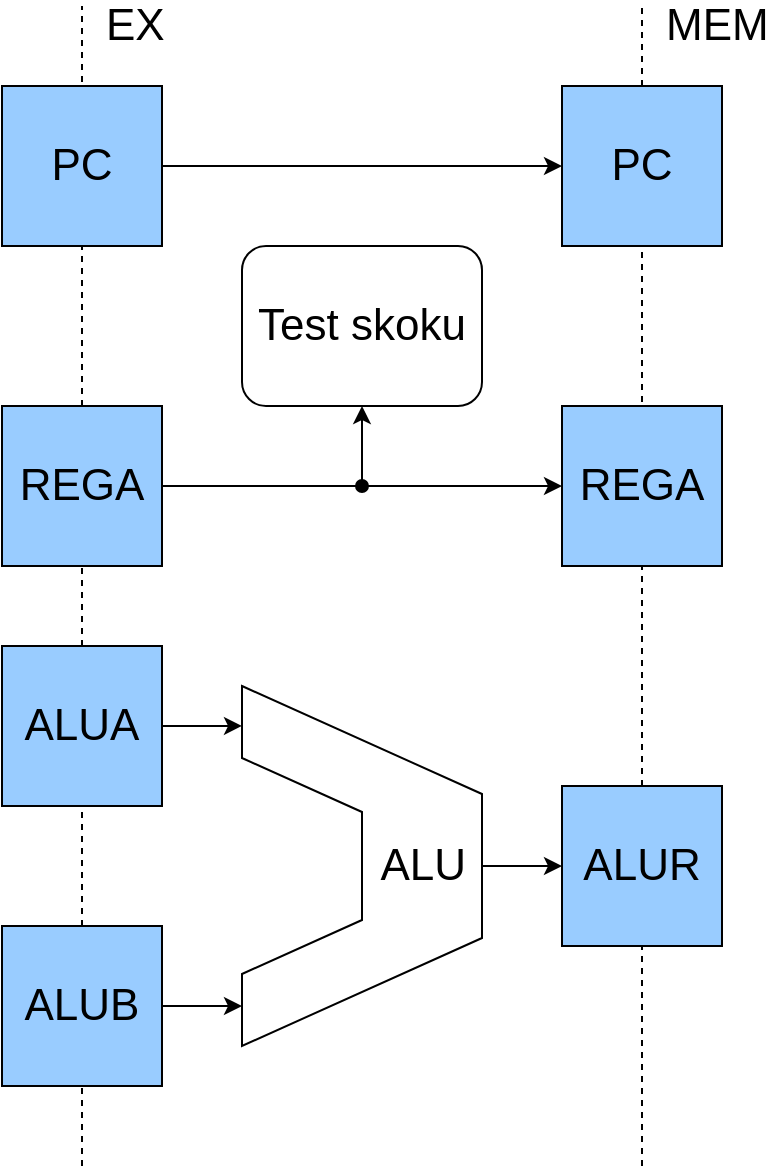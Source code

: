 <mxfile version="13.4.5" type="device"><diagram id="CM7K5z85tMNsdcJ2ki0g" name="Page-1"><mxGraphModel dx="1221" dy="715" grid="1" gridSize="10" guides="1" tooltips="1" connect="1" arrows="1" fold="1" page="1" pageScale="1" pageWidth="2000" pageHeight="900" math="0" shadow="0"><root><mxCell id="0"/><mxCell id="1" parent="0"/><mxCell id="J6j6FxaQqfLlNn1BO--i-15" value="" style="endArrow=none;dashed=1;html=1;" parent="1" source="J6j6FxaQqfLlNn1BO--i-19" edge="1"><mxGeometry width="50" height="50" relative="1" as="geometry"><mxPoint x="1040" y="760" as="sourcePoint"/><mxPoint x="1040" y="160" as="targetPoint"/></mxGeometry></mxCell><mxCell id="J6j6FxaQqfLlNn1BO--i-51" style="edgeStyle=orthogonalEdgeStyle;rounded=0;orthogonalLoop=1;jettySize=auto;html=1;entryX=0;entryY=0.5;entryDx=0;entryDy=0;startArrow=none;startFill=0;" parent="1" source="J6j6FxaQqfLlNn1BO--i-16" target="J6j6FxaQqfLlNn1BO--i-49" edge="1"><mxGeometry relative="1" as="geometry"/></mxCell><mxCell id="J6j6FxaQqfLlNn1BO--i-16" value="&lt;span style=&quot;font-size: 22px&quot;&gt;PC&lt;/span&gt;" style="whiteSpace=wrap;html=1;aspect=fixed;fillColor=#99CCFF;" parent="1" vertex="1"><mxGeometry x="1000" y="200" width="80" height="80" as="geometry"/></mxCell><mxCell id="J6j6FxaQqfLlNn1BO--i-59" style="edgeStyle=orthogonalEdgeStyle;rounded=0;orthogonalLoop=1;jettySize=auto;html=1;entryX=0;entryY=0.5;entryDx=0;entryDy=0;startArrow=none;startFill=0;" parent="1" source="J6j6FxaQqfLlNn1BO--i-18" target="J6j6FxaQqfLlNn1BO--i-58" edge="1"><mxGeometry relative="1" as="geometry"/></mxCell><mxCell id="J6j6FxaQqfLlNn1BO--i-18" value="&lt;span style=&quot;font-size: 22px&quot;&gt;REGA&lt;/span&gt;" style="whiteSpace=wrap;html=1;aspect=fixed;fillColor=#99CCFF;" parent="1" vertex="1"><mxGeometry x="1000" y="360" width="80" height="80" as="geometry"/></mxCell><mxCell id="J6j6FxaQqfLlNn1BO--i-57" style="edgeStyle=orthogonalEdgeStyle;rounded=0;orthogonalLoop=1;jettySize=auto;html=1;entryX=0;entryY=0.111;entryDx=0;entryDy=0;entryPerimeter=0;startArrow=none;startFill=0;" parent="1" source="J6j6FxaQqfLlNn1BO--i-19" target="J6j6FxaQqfLlNn1BO--i-52" edge="1"><mxGeometry relative="1" as="geometry"/></mxCell><mxCell id="J6j6FxaQqfLlNn1BO--i-19" value="&lt;span style=&quot;font-size: 22px&quot;&gt;ALUA&lt;/span&gt;" style="whiteSpace=wrap;html=1;aspect=fixed;fillColor=#99CCFF;" parent="1" vertex="1"><mxGeometry x="1000" y="480" width="80" height="80" as="geometry"/></mxCell><mxCell id="J6j6FxaQqfLlNn1BO--i-28" value="" style="endArrow=none;dashed=1;html=1;" parent="1" target="J6j6FxaQqfLlNn1BO--i-19" edge="1"><mxGeometry width="50" height="50" relative="1" as="geometry"><mxPoint x="1040" y="740" as="sourcePoint"/><mxPoint x="1040" y="160" as="targetPoint"/></mxGeometry></mxCell><mxCell id="J6j6FxaQqfLlNn1BO--i-56" style="edgeStyle=orthogonalEdgeStyle;rounded=0;orthogonalLoop=1;jettySize=auto;html=1;entryX=0;entryY=0.889;entryDx=0;entryDy=0;entryPerimeter=0;startArrow=none;startFill=0;" parent="1" source="J6j6FxaQqfLlNn1BO--i-20" target="J6j6FxaQqfLlNn1BO--i-52" edge="1"><mxGeometry relative="1" as="geometry"/></mxCell><mxCell id="J6j6FxaQqfLlNn1BO--i-20" value="&lt;span style=&quot;font-size: 22px&quot;&gt;ALUB&lt;/span&gt;" style="whiteSpace=wrap;html=1;aspect=fixed;fillColor=#99CCFF;" parent="1" vertex="1"><mxGeometry x="1000" y="620" width="80" height="80" as="geometry"/></mxCell><mxCell id="J6j6FxaQqfLlNn1BO--i-43" value="&lt;span style=&quot;font-size: 22px&quot;&gt;EX&lt;/span&gt;" style="text;html=1;strokeColor=none;fillColor=none;align=left;verticalAlign=middle;whiteSpace=wrap;rounded=0;" parent="1" vertex="1"><mxGeometry x="1050" y="160" width="300" height="20" as="geometry"/></mxCell><mxCell id="J6j6FxaQqfLlNn1BO--i-48" value="" style="endArrow=none;dashed=1;html=1;" parent="1" source="J6j6FxaQqfLlNn1BO--i-49" edge="1"><mxGeometry width="50" height="50" relative="1" as="geometry"><mxPoint x="1320" y="760" as="sourcePoint"/><mxPoint x="1320" y="160" as="targetPoint"/></mxGeometry></mxCell><mxCell id="J6j6FxaQqfLlNn1BO--i-49" value="&lt;span style=&quot;font-size: 22px&quot;&gt;PC&lt;/span&gt;" style="whiteSpace=wrap;html=1;aspect=fixed;fillColor=#99CCFF;" parent="1" vertex="1"><mxGeometry x="1280" y="200" width="80" height="80" as="geometry"/></mxCell><mxCell id="J6j6FxaQqfLlNn1BO--i-50" value="" style="endArrow=none;dashed=1;html=1;" parent="1" source="J6j6FxaQqfLlNn1BO--i-53" target="J6j6FxaQqfLlNn1BO--i-49" edge="1"><mxGeometry width="50" height="50" relative="1" as="geometry"><mxPoint x="1320" y="760" as="sourcePoint"/><mxPoint x="1320" y="120" as="targetPoint"/></mxGeometry></mxCell><mxCell id="J6j6FxaQqfLlNn1BO--i-55" style="edgeStyle=orthogonalEdgeStyle;rounded=0;orthogonalLoop=1;jettySize=auto;html=1;exitX=1;exitY=0.5;exitDx=0;exitDy=0;entryX=0;entryY=0.5;entryDx=0;entryDy=0;startArrow=none;startFill=0;" parent="1" source="J6j6FxaQqfLlNn1BO--i-52" target="J6j6FxaQqfLlNn1BO--i-53" edge="1"><mxGeometry relative="1" as="geometry"/></mxCell><mxCell id="J6j6FxaQqfLlNn1BO--i-52" value="&lt;font style=&quot;font-size: 22px&quot;&gt;ALU&lt;/font&gt;" style="shape=stencil(tZXRjoIwEEW/pq+bQsPq6wb1PyqOS2NtSdvV3b93oGCs0I0IJISkc7mHIb1DCcttySsgKS0J25A0TSjFO66vT2tuKyicL164EXwvwSvWGX2Cqzi4liFUCUa4WmVbQr/wmfpieaGVQojQygbKg44wLhR66a+Hta//C1YV8s/gwLRNNtXd68yPbAFqskSnIbPre95OZ6KGvSaL7NQ81ORNJsuxEgsxy/e8OH0b/aMOfVdUO2oDA8JdFlL6AYt9YMXruesJnXzWF/h/moawnVsK9eC+/wxaP5sKWI0FPGWMTvOvx9qz0P+ZTfOzsf7Q/sL+FVLbaHKwHgkPHguDmWs8vcQ2VX+ONIUb);whiteSpace=wrap;html=1;align=right;spacingRight=6;" parent="1" vertex="1"><mxGeometry x="1120" y="500" width="120" height="180" as="geometry"/></mxCell><mxCell id="J6j6FxaQqfLlNn1BO--i-53" value="&lt;span style=&quot;font-size: 22px&quot;&gt;ALUR&lt;/span&gt;" style="whiteSpace=wrap;html=1;aspect=fixed;fillColor=#99CCFF;" parent="1" vertex="1"><mxGeometry x="1280" y="550" width="80" height="80" as="geometry"/></mxCell><mxCell id="J6j6FxaQqfLlNn1BO--i-54" value="" style="endArrow=none;dashed=1;html=1;" parent="1" target="J6j6FxaQqfLlNn1BO--i-53" edge="1"><mxGeometry width="50" height="50" relative="1" as="geometry"><mxPoint x="1320" y="740" as="sourcePoint"/><mxPoint x="1320" y="280" as="targetPoint"/></mxGeometry></mxCell><mxCell id="J6j6FxaQqfLlNn1BO--i-58" value="&lt;span style=&quot;font-size: 22px&quot;&gt;REGA&lt;/span&gt;" style="whiteSpace=wrap;html=1;aspect=fixed;fillColor=#99CCFF;" parent="1" vertex="1"><mxGeometry x="1280" y="360" width="80" height="80" as="geometry"/></mxCell><mxCell id="TqlNcfc8Q67HfCp_u1bx-1" value="&lt;font style=&quot;font-size: 22px&quot;&gt;Test skoku&lt;/font&gt;" style="rounded=1;whiteSpace=wrap;html=1;" parent="1" vertex="1"><mxGeometry x="1120" y="280" width="120" height="80" as="geometry"/></mxCell><mxCell id="TqlNcfc8Q67HfCp_u1bx-2" value="" style="endArrow=classic;html=1;entryX=0.5;entryY=1;entryDx=0;entryDy=0;startArrow=oval;startFill=1;" parent="1" target="TqlNcfc8Q67HfCp_u1bx-1" edge="1"><mxGeometry width="50" height="50" relative="1" as="geometry"><mxPoint x="1180" y="400" as="sourcePoint"/><mxPoint x="1230" y="350" as="targetPoint"/></mxGeometry></mxCell><mxCell id="TqlNcfc8Q67HfCp_u1bx-3" value="&lt;span style=&quot;font-size: 22px&quot;&gt;MEM&lt;/span&gt;" style="text;html=1;strokeColor=none;fillColor=none;align=left;verticalAlign=middle;whiteSpace=wrap;rounded=0;" parent="1" vertex="1"><mxGeometry x="1330" y="160" width="60" height="20" as="geometry"/></mxCell></root></mxGraphModel></diagram></mxfile>
